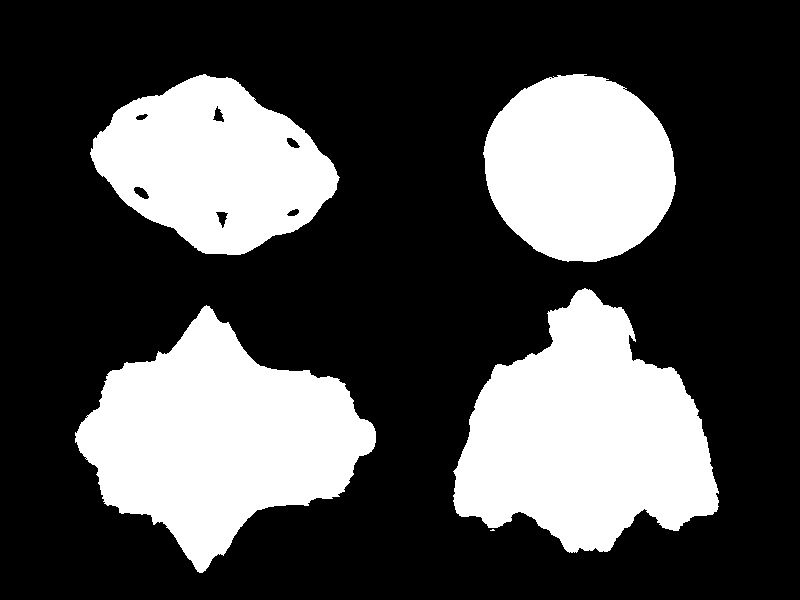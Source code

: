 // This work is licensed under the Creative Commons Attribution 3.0 Unported License.
// To view a copy of this license, visit http://creativecommons.org/licenses/by/3.0/
// or send a letter to Creative Commons, 444 Castro Street, Suite 900, Mountain View,
// California, 94041, USA.

// Persistence Of Vision raytracer version 3.5 sample file.
//
// -w320 -h240
// -w800 -h600 +a0.3

#version 3.7;
global_settings { assumed_gamma 2.2 }

#include "colors.inc"
#include "textures.inc"
#include "shapes.inc"

camera {
    location  <0.0, 0.0, -12.0>
    angle 40  
    right     x*image_width/image_height
    look_at   <0.0, 1.5, 0.00>
}

light_source { <-20.00, 30.00, -100.00> color Coral }
light_source { <200.00, 300.00, -500.00> color Wheat }

#default { pigment { White } finish { Shiny }}

#declare PREC = 15;

#declare Z2_1 =
julia_fractal {
    <-0.083,0.0,-0.83,-0.025>
    quaternion
    sqr
    max_iteration 8
    precision PREC
}

#declare Z2_2 =
julia_fractal {
    <-0.03,0.5,-0.2,-0.5>
    quaternion
    sqr
    max_iteration 8
    precision PREC
}

#declare Z3_1 =
julia_fractal {
    <-0.083,0.0,-0.83,-0.025>
    max_iteration 8
    precision PREC
    quaternion
    cube
}

#declare Z3_2 =
julia_fractal {
    <-0.03,0.5,-0.2,-0.5>
    max_iteration 8
    precision PREC
    quaternion
    cube
}

object { Z2_1             translate <-2, 3,  0> }
object { Z2_2 rotate y*90 translate < 2, 3,  0> }
object { Z3_1 scale 1.5   translate <-2, 0,  0>  }
object { Z3_2 scale 1.5   translate < 2, 0,  0>  }

